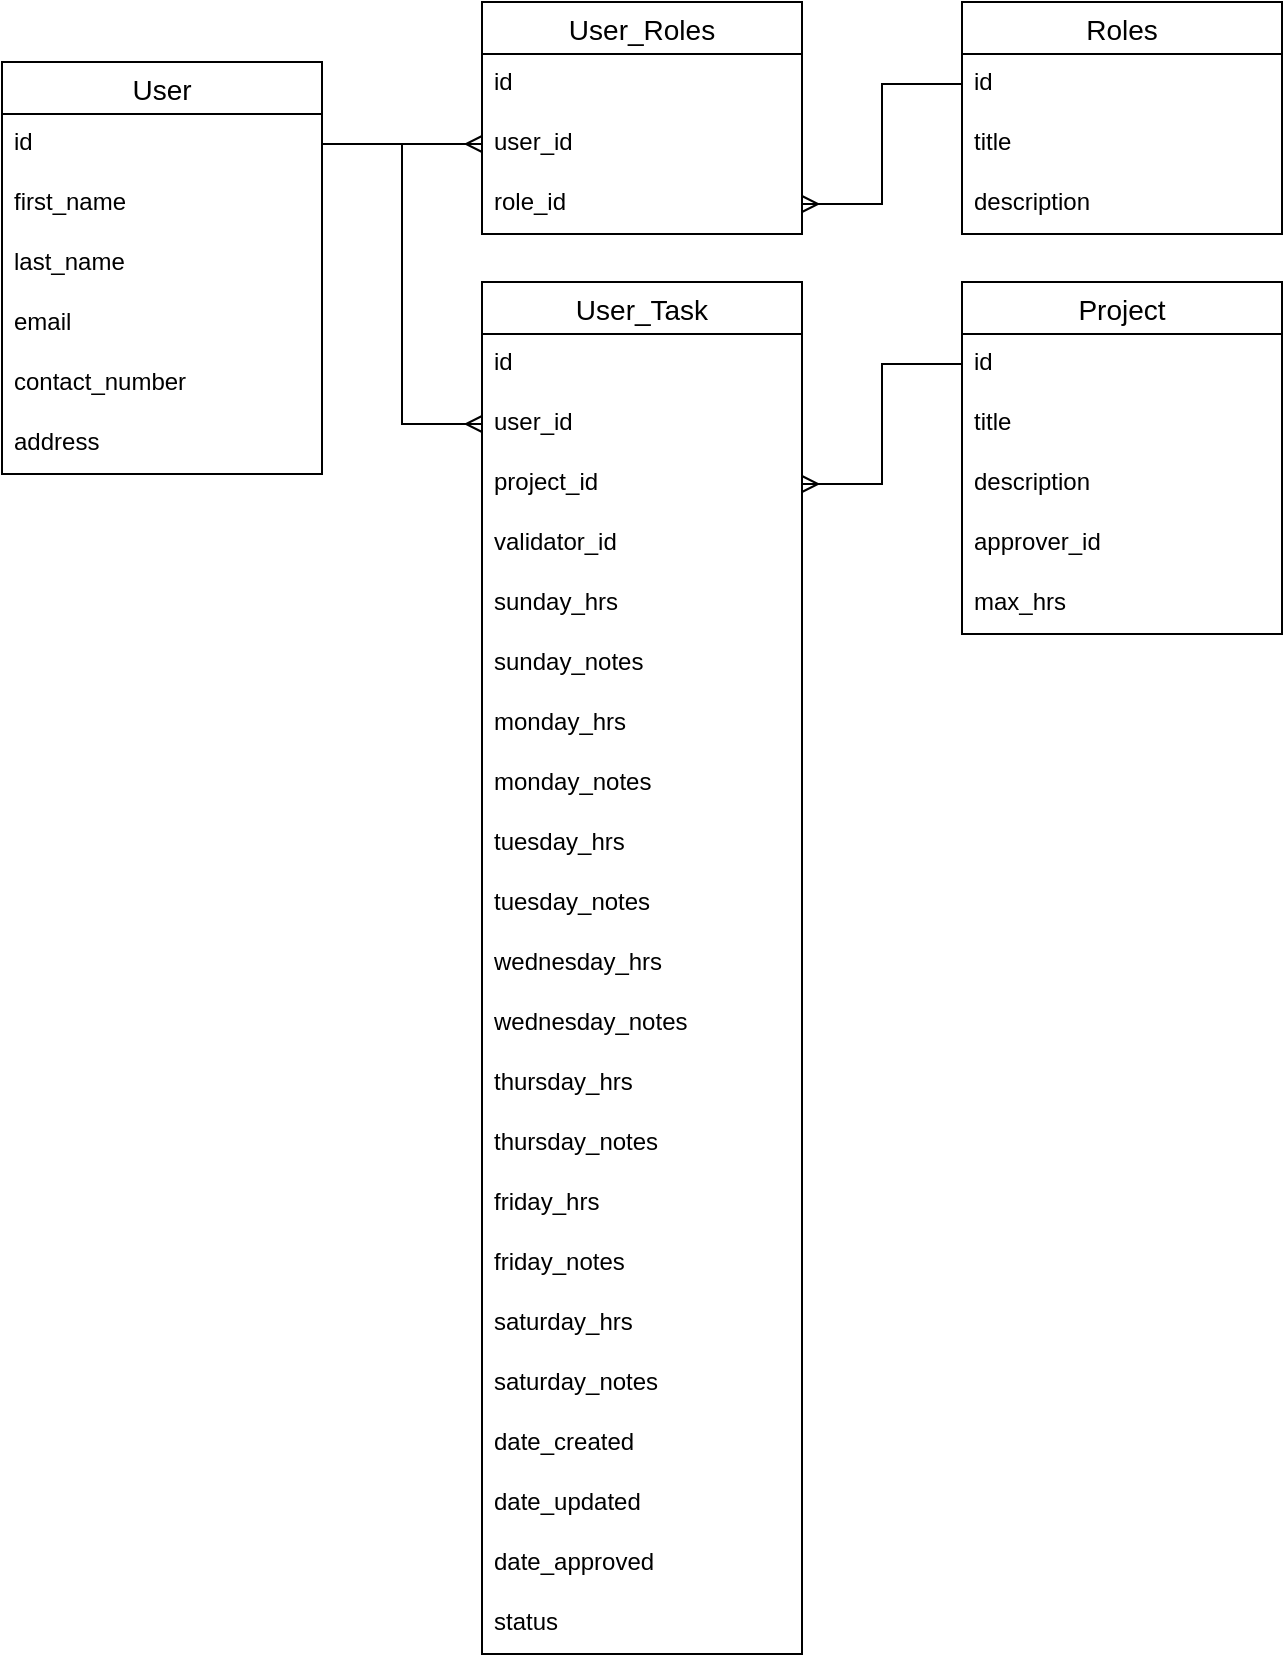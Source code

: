 <mxfile version="14.6.13" type="device"><diagram id="C5RBs43oDa-KdzZeNtuy" name="Page-1"><mxGraphModel dx="956" dy="588" grid="1" gridSize="10" guides="1" tooltips="1" connect="1" arrows="1" fold="1" page="1" pageScale="1" pageWidth="827" pageHeight="1169" math="0" shadow="0"><root><mxCell id="WIyWlLk6GJQsqaUBKTNV-0"/><mxCell id="WIyWlLk6GJQsqaUBKTNV-1" parent="WIyWlLk6GJQsqaUBKTNV-0"/><mxCell id="viaOPTtQFCyPxZjCq_T3-0" value="User" style="swimlane;fontStyle=0;childLayout=stackLayout;horizontal=1;startSize=26;horizontalStack=0;resizeParent=1;resizeParentMax=0;resizeLast=0;collapsible=1;marginBottom=0;align=center;fontSize=14;" vertex="1" parent="WIyWlLk6GJQsqaUBKTNV-1"><mxGeometry x="40" y="70" width="160" height="206" as="geometry"/></mxCell><mxCell id="viaOPTtQFCyPxZjCq_T3-1" value="id" style="text;strokeColor=none;fillColor=none;spacingLeft=4;spacingRight=4;overflow=hidden;rotatable=0;points=[[0,0.5],[1,0.5]];portConstraint=eastwest;fontSize=12;" vertex="1" parent="viaOPTtQFCyPxZjCq_T3-0"><mxGeometry y="26" width="160" height="30" as="geometry"/></mxCell><mxCell id="viaOPTtQFCyPxZjCq_T3-2" value="first_name" style="text;strokeColor=none;fillColor=none;spacingLeft=4;spacingRight=4;overflow=hidden;rotatable=0;points=[[0,0.5],[1,0.5]];portConstraint=eastwest;fontSize=12;" vertex="1" parent="viaOPTtQFCyPxZjCq_T3-0"><mxGeometry y="56" width="160" height="30" as="geometry"/></mxCell><mxCell id="viaOPTtQFCyPxZjCq_T3-3" value="last_name" style="text;strokeColor=none;fillColor=none;spacingLeft=4;spacingRight=4;overflow=hidden;rotatable=0;points=[[0,0.5],[1,0.5]];portConstraint=eastwest;fontSize=12;" vertex="1" parent="viaOPTtQFCyPxZjCq_T3-0"><mxGeometry y="86" width="160" height="30" as="geometry"/></mxCell><mxCell id="viaOPTtQFCyPxZjCq_T3-4" value="email" style="text;strokeColor=none;fillColor=none;spacingLeft=4;spacingRight=4;overflow=hidden;rotatable=0;points=[[0,0.5],[1,0.5]];portConstraint=eastwest;fontSize=12;" vertex="1" parent="viaOPTtQFCyPxZjCq_T3-0"><mxGeometry y="116" width="160" height="30" as="geometry"/></mxCell><mxCell id="viaOPTtQFCyPxZjCq_T3-5" value="contact_number" style="text;strokeColor=none;fillColor=none;spacingLeft=4;spacingRight=4;overflow=hidden;rotatable=0;points=[[0,0.5],[1,0.5]];portConstraint=eastwest;fontSize=12;" vertex="1" parent="viaOPTtQFCyPxZjCq_T3-0"><mxGeometry y="146" width="160" height="30" as="geometry"/></mxCell><mxCell id="viaOPTtQFCyPxZjCq_T3-6" value="address" style="text;strokeColor=none;fillColor=none;spacingLeft=4;spacingRight=4;overflow=hidden;rotatable=0;points=[[0,0.5],[1,0.5]];portConstraint=eastwest;fontSize=12;" vertex="1" parent="viaOPTtQFCyPxZjCq_T3-0"><mxGeometry y="176" width="160" height="30" as="geometry"/></mxCell><mxCell id="viaOPTtQFCyPxZjCq_T3-7" value="Roles" style="swimlane;fontStyle=0;childLayout=stackLayout;horizontal=1;startSize=26;horizontalStack=0;resizeParent=1;resizeParentMax=0;resizeLast=0;collapsible=1;marginBottom=0;align=center;fontSize=14;" vertex="1" parent="WIyWlLk6GJQsqaUBKTNV-1"><mxGeometry x="520" y="40" width="160" height="116" as="geometry"/></mxCell><mxCell id="viaOPTtQFCyPxZjCq_T3-8" value="id" style="text;strokeColor=none;fillColor=none;spacingLeft=4;spacingRight=4;overflow=hidden;rotatable=0;points=[[0,0.5],[1,0.5]];portConstraint=eastwest;fontSize=12;" vertex="1" parent="viaOPTtQFCyPxZjCq_T3-7"><mxGeometry y="26" width="160" height="30" as="geometry"/></mxCell><mxCell id="viaOPTtQFCyPxZjCq_T3-9" value="title" style="text;strokeColor=none;fillColor=none;spacingLeft=4;spacingRight=4;overflow=hidden;rotatable=0;points=[[0,0.5],[1,0.5]];portConstraint=eastwest;fontSize=12;" vertex="1" parent="viaOPTtQFCyPxZjCq_T3-7"><mxGeometry y="56" width="160" height="30" as="geometry"/></mxCell><mxCell id="viaOPTtQFCyPxZjCq_T3-10" value="description" style="text;strokeColor=none;fillColor=none;spacingLeft=4;spacingRight=4;overflow=hidden;rotatable=0;points=[[0,0.5],[1,0.5]];portConstraint=eastwest;fontSize=12;" vertex="1" parent="viaOPTtQFCyPxZjCq_T3-7"><mxGeometry y="86" width="160" height="30" as="geometry"/></mxCell><mxCell id="viaOPTtQFCyPxZjCq_T3-14" value="User_Roles" style="swimlane;fontStyle=0;childLayout=stackLayout;horizontal=1;startSize=26;horizontalStack=0;resizeParent=1;resizeParentMax=0;resizeLast=0;collapsible=1;marginBottom=0;align=center;fontSize=14;" vertex="1" parent="WIyWlLk6GJQsqaUBKTNV-1"><mxGeometry x="280" y="40" width="160" height="116" as="geometry"/></mxCell><mxCell id="viaOPTtQFCyPxZjCq_T3-15" value="id" style="text;strokeColor=none;fillColor=none;spacingLeft=4;spacingRight=4;overflow=hidden;rotatable=0;points=[[0,0.5],[1,0.5]];portConstraint=eastwest;fontSize=12;" vertex="1" parent="viaOPTtQFCyPxZjCq_T3-14"><mxGeometry y="26" width="160" height="30" as="geometry"/></mxCell><mxCell id="viaOPTtQFCyPxZjCq_T3-16" value="user_id" style="text;strokeColor=none;fillColor=none;spacingLeft=4;spacingRight=4;overflow=hidden;rotatable=0;points=[[0,0.5],[1,0.5]];portConstraint=eastwest;fontSize=12;" vertex="1" parent="viaOPTtQFCyPxZjCq_T3-14"><mxGeometry y="56" width="160" height="30" as="geometry"/></mxCell><mxCell id="viaOPTtQFCyPxZjCq_T3-17" value="role_id" style="text;strokeColor=none;fillColor=none;spacingLeft=4;spacingRight=4;overflow=hidden;rotatable=0;points=[[0,0.5],[1,0.5]];portConstraint=eastwest;fontSize=12;" vertex="1" parent="viaOPTtQFCyPxZjCq_T3-14"><mxGeometry y="86" width="160" height="30" as="geometry"/></mxCell><mxCell id="viaOPTtQFCyPxZjCq_T3-21" style="edgeStyle=orthogonalEdgeStyle;rounded=0;orthogonalLoop=1;jettySize=auto;html=1;exitX=0;exitY=0.5;exitDx=0;exitDy=0;entryX=1;entryY=0.5;entryDx=0;entryDy=0;strokeColor=none;" edge="1" parent="WIyWlLk6GJQsqaUBKTNV-1" source="viaOPTtQFCyPxZjCq_T3-9" target="viaOPTtQFCyPxZjCq_T3-16"><mxGeometry relative="1" as="geometry"/></mxCell><mxCell id="viaOPTtQFCyPxZjCq_T3-24" value="Project" style="swimlane;fontStyle=0;childLayout=stackLayout;horizontal=1;startSize=26;horizontalStack=0;resizeParent=1;resizeParentMax=0;resizeLast=0;collapsible=1;marginBottom=0;align=center;fontSize=14;" vertex="1" parent="WIyWlLk6GJQsqaUBKTNV-1"><mxGeometry x="520" y="180" width="160" height="176" as="geometry"/></mxCell><mxCell id="viaOPTtQFCyPxZjCq_T3-25" value="id" style="text;strokeColor=none;fillColor=none;spacingLeft=4;spacingRight=4;overflow=hidden;rotatable=0;points=[[0,0.5],[1,0.5]];portConstraint=eastwest;fontSize=12;" vertex="1" parent="viaOPTtQFCyPxZjCq_T3-24"><mxGeometry y="26" width="160" height="30" as="geometry"/></mxCell><mxCell id="viaOPTtQFCyPxZjCq_T3-26" value="title" style="text;strokeColor=none;fillColor=none;spacingLeft=4;spacingRight=4;overflow=hidden;rotatable=0;points=[[0,0.5],[1,0.5]];portConstraint=eastwest;fontSize=12;" vertex="1" parent="viaOPTtQFCyPxZjCq_T3-24"><mxGeometry y="56" width="160" height="30" as="geometry"/></mxCell><mxCell id="viaOPTtQFCyPxZjCq_T3-27" value="description" style="text;strokeColor=none;fillColor=none;spacingLeft=4;spacingRight=4;overflow=hidden;rotatable=0;points=[[0,0.5],[1,0.5]];portConstraint=eastwest;fontSize=12;" vertex="1" parent="viaOPTtQFCyPxZjCq_T3-24"><mxGeometry y="86" width="160" height="30" as="geometry"/></mxCell><mxCell id="viaOPTtQFCyPxZjCq_T3-28" value="approver_id" style="text;strokeColor=none;fillColor=none;spacingLeft=4;spacingRight=4;overflow=hidden;rotatable=0;points=[[0,0.5],[1,0.5]];portConstraint=eastwest;fontSize=12;" vertex="1" parent="viaOPTtQFCyPxZjCq_T3-24"><mxGeometry y="116" width="160" height="30" as="geometry"/></mxCell><mxCell id="viaOPTtQFCyPxZjCq_T3-29" value="max_hrs" style="text;strokeColor=none;fillColor=none;spacingLeft=4;spacingRight=4;overflow=hidden;rotatable=0;points=[[0,0.5],[1,0.5]];portConstraint=eastwest;fontSize=12;" vertex="1" parent="viaOPTtQFCyPxZjCq_T3-24"><mxGeometry y="146" width="160" height="30" as="geometry"/></mxCell><mxCell id="viaOPTtQFCyPxZjCq_T3-38" value="User_Task" style="swimlane;fontStyle=0;childLayout=stackLayout;horizontal=1;startSize=26;horizontalStack=0;resizeParent=1;resizeParentMax=0;resizeLast=0;collapsible=1;marginBottom=0;align=center;fontSize=14;" vertex="1" parent="WIyWlLk6GJQsqaUBKTNV-1"><mxGeometry x="280" y="180" width="160" height="686" as="geometry"/></mxCell><mxCell id="viaOPTtQFCyPxZjCq_T3-39" value="id" style="text;strokeColor=none;fillColor=none;spacingLeft=4;spacingRight=4;overflow=hidden;rotatable=0;points=[[0,0.5],[1,0.5]];portConstraint=eastwest;fontSize=12;" vertex="1" parent="viaOPTtQFCyPxZjCq_T3-38"><mxGeometry y="26" width="160" height="30" as="geometry"/></mxCell><mxCell id="viaOPTtQFCyPxZjCq_T3-40" value="user_id" style="text;strokeColor=none;fillColor=none;spacingLeft=4;spacingRight=4;overflow=hidden;rotatable=0;points=[[0,0.5],[1,0.5]];portConstraint=eastwest;fontSize=12;" vertex="1" parent="viaOPTtQFCyPxZjCq_T3-38"><mxGeometry y="56" width="160" height="30" as="geometry"/></mxCell><mxCell id="viaOPTtQFCyPxZjCq_T3-41" value="project_id" style="text;strokeColor=none;fillColor=none;spacingLeft=4;spacingRight=4;overflow=hidden;rotatable=0;points=[[0,0.5],[1,0.5]];portConstraint=eastwest;fontSize=12;" vertex="1" parent="viaOPTtQFCyPxZjCq_T3-38"><mxGeometry y="86" width="160" height="30" as="geometry"/></mxCell><mxCell id="viaOPTtQFCyPxZjCq_T3-42" value="validator_id" style="text;strokeColor=none;fillColor=none;spacingLeft=4;spacingRight=4;overflow=hidden;rotatable=0;points=[[0,0.5],[1,0.5]];portConstraint=eastwest;fontSize=12;" vertex="1" parent="viaOPTtQFCyPxZjCq_T3-38"><mxGeometry y="116" width="160" height="30" as="geometry"/></mxCell><mxCell id="viaOPTtQFCyPxZjCq_T3-43" value="sunday_hrs" style="text;strokeColor=none;fillColor=none;spacingLeft=4;spacingRight=4;overflow=hidden;rotatable=0;points=[[0,0.5],[1,0.5]];portConstraint=eastwest;fontSize=12;" vertex="1" parent="viaOPTtQFCyPxZjCq_T3-38"><mxGeometry y="146" width="160" height="30" as="geometry"/></mxCell><mxCell id="viaOPTtQFCyPxZjCq_T3-58" value="sunday_notes" style="text;strokeColor=none;fillColor=none;spacingLeft=4;spacingRight=4;overflow=hidden;rotatable=0;points=[[0,0.5],[1,0.5]];portConstraint=eastwest;fontSize=12;" vertex="1" parent="viaOPTtQFCyPxZjCq_T3-38"><mxGeometry y="176" width="160" height="30" as="geometry"/></mxCell><mxCell id="viaOPTtQFCyPxZjCq_T3-51" value="monday_hrs" style="text;strokeColor=none;fillColor=none;spacingLeft=4;spacingRight=4;overflow=hidden;rotatable=0;points=[[0,0.5],[1,0.5]];portConstraint=eastwest;fontSize=12;" vertex="1" parent="viaOPTtQFCyPxZjCq_T3-38"><mxGeometry y="206" width="160" height="30" as="geometry"/></mxCell><mxCell id="viaOPTtQFCyPxZjCq_T3-59" value="monday_notes" style="text;strokeColor=none;fillColor=none;spacingLeft=4;spacingRight=4;overflow=hidden;rotatable=0;points=[[0,0.5],[1,0.5]];portConstraint=eastwest;fontSize=12;" vertex="1" parent="viaOPTtQFCyPxZjCq_T3-38"><mxGeometry y="236" width="160" height="30" as="geometry"/></mxCell><mxCell id="viaOPTtQFCyPxZjCq_T3-52" value="tuesday_hrs" style="text;strokeColor=none;fillColor=none;spacingLeft=4;spacingRight=4;overflow=hidden;rotatable=0;points=[[0,0.5],[1,0.5]];portConstraint=eastwest;fontSize=12;" vertex="1" parent="viaOPTtQFCyPxZjCq_T3-38"><mxGeometry y="266" width="160" height="30" as="geometry"/></mxCell><mxCell id="viaOPTtQFCyPxZjCq_T3-60" value="tuesday_notes" style="text;strokeColor=none;fillColor=none;spacingLeft=4;spacingRight=4;overflow=hidden;rotatable=0;points=[[0,0.5],[1,0.5]];portConstraint=eastwest;fontSize=12;" vertex="1" parent="viaOPTtQFCyPxZjCq_T3-38"><mxGeometry y="296" width="160" height="30" as="geometry"/></mxCell><mxCell id="viaOPTtQFCyPxZjCq_T3-53" value="wednesday_hrs" style="text;strokeColor=none;fillColor=none;spacingLeft=4;spacingRight=4;overflow=hidden;rotatable=0;points=[[0,0.5],[1,0.5]];portConstraint=eastwest;fontSize=12;" vertex="1" parent="viaOPTtQFCyPxZjCq_T3-38"><mxGeometry y="326" width="160" height="30" as="geometry"/></mxCell><mxCell id="viaOPTtQFCyPxZjCq_T3-61" value="wednesday_notes" style="text;strokeColor=none;fillColor=none;spacingLeft=4;spacingRight=4;overflow=hidden;rotatable=0;points=[[0,0.5],[1,0.5]];portConstraint=eastwest;fontSize=12;" vertex="1" parent="viaOPTtQFCyPxZjCq_T3-38"><mxGeometry y="356" width="160" height="30" as="geometry"/></mxCell><mxCell id="viaOPTtQFCyPxZjCq_T3-54" value="thursday_hrs" style="text;strokeColor=none;fillColor=none;spacingLeft=4;spacingRight=4;overflow=hidden;rotatable=0;points=[[0,0.5],[1,0.5]];portConstraint=eastwest;fontSize=12;" vertex="1" parent="viaOPTtQFCyPxZjCq_T3-38"><mxGeometry y="386" width="160" height="30" as="geometry"/></mxCell><mxCell id="viaOPTtQFCyPxZjCq_T3-62" value="thursday_notes" style="text;strokeColor=none;fillColor=none;spacingLeft=4;spacingRight=4;overflow=hidden;rotatable=0;points=[[0,0.5],[1,0.5]];portConstraint=eastwest;fontSize=12;" vertex="1" parent="viaOPTtQFCyPxZjCq_T3-38"><mxGeometry y="416" width="160" height="30" as="geometry"/></mxCell><mxCell id="viaOPTtQFCyPxZjCq_T3-55" value="friday_hrs" style="text;strokeColor=none;fillColor=none;spacingLeft=4;spacingRight=4;overflow=hidden;rotatable=0;points=[[0,0.5],[1,0.5]];portConstraint=eastwest;fontSize=12;" vertex="1" parent="viaOPTtQFCyPxZjCq_T3-38"><mxGeometry y="446" width="160" height="30" as="geometry"/></mxCell><mxCell id="viaOPTtQFCyPxZjCq_T3-63" value="friday_notes" style="text;strokeColor=none;fillColor=none;spacingLeft=4;spacingRight=4;overflow=hidden;rotatable=0;points=[[0,0.5],[1,0.5]];portConstraint=eastwest;fontSize=12;" vertex="1" parent="viaOPTtQFCyPxZjCq_T3-38"><mxGeometry y="476" width="160" height="30" as="geometry"/></mxCell><mxCell id="viaOPTtQFCyPxZjCq_T3-56" value="saturday_hrs" style="text;strokeColor=none;fillColor=none;spacingLeft=4;spacingRight=4;overflow=hidden;rotatable=0;points=[[0,0.5],[1,0.5]];portConstraint=eastwest;fontSize=12;" vertex="1" parent="viaOPTtQFCyPxZjCq_T3-38"><mxGeometry y="506" width="160" height="30" as="geometry"/></mxCell><mxCell id="viaOPTtQFCyPxZjCq_T3-64" value="saturday_notes" style="text;strokeColor=none;fillColor=none;spacingLeft=4;spacingRight=4;overflow=hidden;rotatable=0;points=[[0,0.5],[1,0.5]];portConstraint=eastwest;fontSize=12;" vertex="1" parent="viaOPTtQFCyPxZjCq_T3-38"><mxGeometry y="536" width="160" height="30" as="geometry"/></mxCell><mxCell id="viaOPTtQFCyPxZjCq_T3-65" value="date_created" style="text;strokeColor=none;fillColor=none;spacingLeft=4;spacingRight=4;overflow=hidden;rotatable=0;points=[[0,0.5],[1,0.5]];portConstraint=eastwest;fontSize=12;" vertex="1" parent="viaOPTtQFCyPxZjCq_T3-38"><mxGeometry y="566" width="160" height="30" as="geometry"/></mxCell><mxCell id="viaOPTtQFCyPxZjCq_T3-66" value="date_updated" style="text;strokeColor=none;fillColor=none;spacingLeft=4;spacingRight=4;overflow=hidden;rotatable=0;points=[[0,0.5],[1,0.5]];portConstraint=eastwest;fontSize=12;" vertex="1" parent="viaOPTtQFCyPxZjCq_T3-38"><mxGeometry y="596" width="160" height="30" as="geometry"/></mxCell><mxCell id="viaOPTtQFCyPxZjCq_T3-67" value="date_approved" style="text;strokeColor=none;fillColor=none;spacingLeft=4;spacingRight=4;overflow=hidden;rotatable=0;points=[[0,0.5],[1,0.5]];portConstraint=eastwest;fontSize=12;" vertex="1" parent="viaOPTtQFCyPxZjCq_T3-38"><mxGeometry y="626" width="160" height="30" as="geometry"/></mxCell><mxCell id="viaOPTtQFCyPxZjCq_T3-68" value="status" style="text;strokeColor=none;fillColor=none;spacingLeft=4;spacingRight=4;overflow=hidden;rotatable=0;points=[[0,0.5],[1,0.5]];portConstraint=eastwest;fontSize=12;" vertex="1" parent="viaOPTtQFCyPxZjCq_T3-38"><mxGeometry y="656" width="160" height="30" as="geometry"/></mxCell><mxCell id="viaOPTtQFCyPxZjCq_T3-48" style="edgeStyle=orthogonalEdgeStyle;rounded=0;orthogonalLoop=1;jettySize=auto;html=1;entryX=0;entryY=0.5;entryDx=0;entryDy=0;endArrow=ERmany;endFill=0;" edge="1" parent="WIyWlLk6GJQsqaUBKTNV-1" source="viaOPTtQFCyPxZjCq_T3-1" target="viaOPTtQFCyPxZjCq_T3-16"><mxGeometry relative="1" as="geometry"/></mxCell><mxCell id="viaOPTtQFCyPxZjCq_T3-49" style="edgeStyle=orthogonalEdgeStyle;rounded=0;orthogonalLoop=1;jettySize=auto;html=1;entryX=1;entryY=0.5;entryDx=0;entryDy=0;endArrow=ERmany;endFill=0;" edge="1" parent="WIyWlLk6GJQsqaUBKTNV-1" source="viaOPTtQFCyPxZjCq_T3-8" target="viaOPTtQFCyPxZjCq_T3-17"><mxGeometry relative="1" as="geometry"><Array as="points"><mxPoint x="480" y="81"/><mxPoint x="480" y="141"/></Array></mxGeometry></mxCell><mxCell id="viaOPTtQFCyPxZjCq_T3-50" style="edgeStyle=orthogonalEdgeStyle;rounded=0;orthogonalLoop=1;jettySize=auto;html=1;entryX=0;entryY=0.5;entryDx=0;entryDy=0;endArrow=ERmany;endFill=0;" edge="1" parent="WIyWlLk6GJQsqaUBKTNV-1" source="viaOPTtQFCyPxZjCq_T3-1" target="viaOPTtQFCyPxZjCq_T3-40"><mxGeometry relative="1" as="geometry"><Array as="points"><mxPoint x="240" y="111"/><mxPoint x="240" y="251"/></Array></mxGeometry></mxCell><mxCell id="viaOPTtQFCyPxZjCq_T3-69" style="edgeStyle=orthogonalEdgeStyle;rounded=0;orthogonalLoop=1;jettySize=auto;html=1;entryX=1;entryY=0.5;entryDx=0;entryDy=0;endArrow=ERmany;endFill=0;" edge="1" parent="WIyWlLk6GJQsqaUBKTNV-1" source="viaOPTtQFCyPxZjCq_T3-25" target="viaOPTtQFCyPxZjCq_T3-41"><mxGeometry relative="1" as="geometry"/></mxCell></root></mxGraphModel></diagram></mxfile>